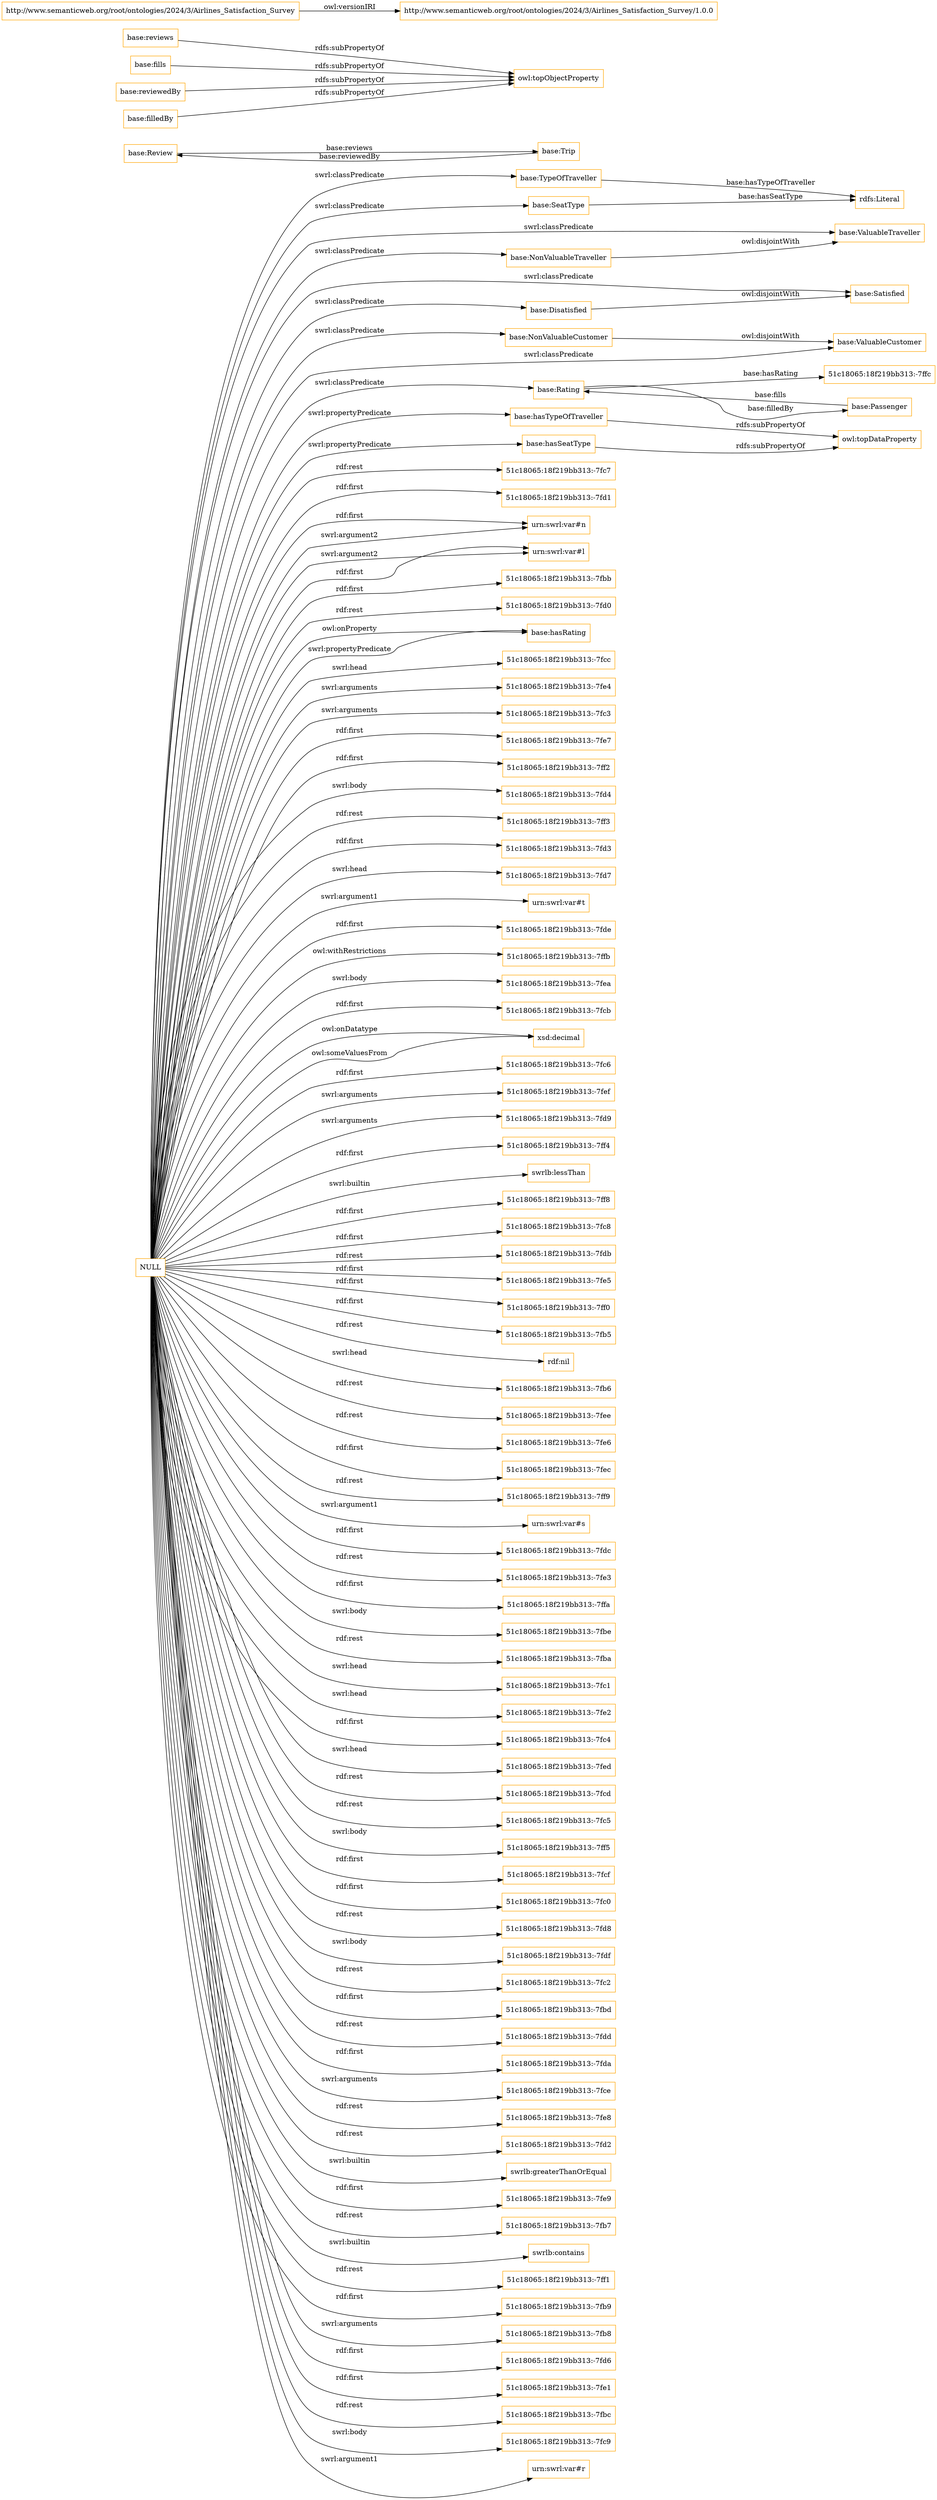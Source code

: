 digraph ar2dtool_diagram { 
rankdir=LR;
size="1501"
node [shape = rectangle, color="orange"]; "base:SeatType" "base:Review" "base:Satisfied" "base:TypeOfTraveller" "base:NonValuableTraveller" "base:ValuableTraveller" "base:Passenger" "base:ValuableCustomer" "base:Trip" "base:Rating" "base:Disatisfied" "base:NonValuableCustomer" ; /*classes style*/
	"base:hasSeatType" -> "owl:topDataProperty" [ label = "rdfs:subPropertyOf" ];
	"base:Disatisfied" -> "base:Satisfied" [ label = "owl:disjointWith" ];
	"base:reviews" -> "owl:topObjectProperty" [ label = "rdfs:subPropertyOf" ];
	"base:NonValuableTraveller" -> "base:ValuableTraveller" [ label = "owl:disjointWith" ];
	"base:fills" -> "owl:topObjectProperty" [ label = "rdfs:subPropertyOf" ];
	"base:NonValuableCustomer" -> "base:ValuableCustomer" [ label = "owl:disjointWith" ];
	"base:reviewedBy" -> "owl:topObjectProperty" [ label = "rdfs:subPropertyOf" ];
	"http://www.semanticweb.org/root/ontologies/2024/3/Airlines_Satisfaction_Survey" -> "http://www.semanticweb.org/root/ontologies/2024/3/Airlines_Satisfaction_Survey/1.0.0" [ label = "owl:versionIRI" ];
	"base:hasTypeOfTraveller" -> "owl:topDataProperty" [ label = "rdfs:subPropertyOf" ];
	"NULL" -> "51c18065:18f219bb313:-7fc7" [ label = "rdf:rest" ];
	"NULL" -> "51c18065:18f219bb313:-7fd1" [ label = "rdf:first" ];
	"NULL" -> "urn:swrl:var#n" [ label = "rdf:first" ];
	"NULL" -> "urn:swrl:var#n" [ label = "swrl:argument2" ];
	"NULL" -> "urn:swrl:var#l" [ label = "swrl:argument2" ];
	"NULL" -> "51c18065:18f219bb313:-7fbb" [ label = "rdf:first" ];
	"NULL" -> "base:Disatisfied" [ label = "swrl:classPredicate" ];
	"NULL" -> "51c18065:18f219bb313:-7fd0" [ label = "rdf:rest" ];
	"NULL" -> "base:NonValuableCustomer" [ label = "swrl:classPredicate" ];
	"NULL" -> "base:hasRating" [ label = "owl:onProperty" ];
	"NULL" -> "51c18065:18f219bb313:-7fcc" [ label = "swrl:head" ];
	"NULL" -> "51c18065:18f219bb313:-7fe4" [ label = "swrl:arguments" ];
	"NULL" -> "51c18065:18f219bb313:-7fc3" [ label = "swrl:arguments" ];
	"NULL" -> "base:Rating" [ label = "swrl:classPredicate" ];
	"NULL" -> "51c18065:18f219bb313:-7fe7" [ label = "rdf:first" ];
	"NULL" -> "51c18065:18f219bb313:-7ff2" [ label = "rdf:first" ];
	"NULL" -> "51c18065:18f219bb313:-7fd4" [ label = "swrl:body" ];
	"NULL" -> "51c18065:18f219bb313:-7ff3" [ label = "rdf:rest" ];
	"NULL" -> "51c18065:18f219bb313:-7fd3" [ label = "rdf:first" ];
	"NULL" -> "51c18065:18f219bb313:-7fd7" [ label = "swrl:head" ];
	"NULL" -> "base:hasSeatType" [ label = "swrl:propertyPredicate" ];
	"NULL" -> "urn:swrl:var#t" [ label = "swrl:argument1" ];
	"NULL" -> "51c18065:18f219bb313:-7fde" [ label = "rdf:first" ];
	"NULL" -> "51c18065:18f219bb313:-7ffb" [ label = "owl:withRestrictions" ];
	"NULL" -> "51c18065:18f219bb313:-7fea" [ label = "swrl:body" ];
	"NULL" -> "51c18065:18f219bb313:-7fcb" [ label = "rdf:first" ];
	"NULL" -> "base:SeatType" [ label = "swrl:classPredicate" ];
	"NULL" -> "xsd:decimal" [ label = "owl:onDatatype" ];
	"NULL" -> "51c18065:18f219bb313:-7fc6" [ label = "rdf:first" ];
	"NULL" -> "51c18065:18f219bb313:-7fef" [ label = "swrl:arguments" ];
	"NULL" -> "xsd:decimal" [ label = "owl:someValuesFrom" ];
	"NULL" -> "51c18065:18f219bb313:-7fd9" [ label = "swrl:arguments" ];
	"NULL" -> "51c18065:18f219bb313:-7ff4" [ label = "rdf:first" ];
	"NULL" -> "swrlb:lessThan" [ label = "swrl:builtin" ];
	"NULL" -> "51c18065:18f219bb313:-7ff8" [ label = "rdf:first" ];
	"NULL" -> "51c18065:18f219bb313:-7fc8" [ label = "rdf:first" ];
	"NULL" -> "51c18065:18f219bb313:-7fdb" [ label = "rdf:rest" ];
	"NULL" -> "51c18065:18f219bb313:-7fe5" [ label = "rdf:first" ];
	"NULL" -> "51c18065:18f219bb313:-7ff0" [ label = "rdf:first" ];
	"NULL" -> "51c18065:18f219bb313:-7fb5" [ label = "rdf:first" ];
	"NULL" -> "rdf:nil" [ label = "rdf:rest" ];
	"NULL" -> "base:TypeOfTraveller" [ label = "swrl:classPredicate" ];
	"NULL" -> "51c18065:18f219bb313:-7fb6" [ label = "swrl:head" ];
	"NULL" -> "51c18065:18f219bb313:-7fee" [ label = "rdf:rest" ];
	"NULL" -> "51c18065:18f219bb313:-7fe6" [ label = "rdf:rest" ];
	"NULL" -> "51c18065:18f219bb313:-7fec" [ label = "rdf:first" ];
	"NULL" -> "51c18065:18f219bb313:-7ff9" [ label = "rdf:rest" ];
	"NULL" -> "urn:swrl:var#s" [ label = "swrl:argument1" ];
	"NULL" -> "51c18065:18f219bb313:-7fdc" [ label = "rdf:first" ];
	"NULL" -> "51c18065:18f219bb313:-7fe3" [ label = "rdf:rest" ];
	"NULL" -> "51c18065:18f219bb313:-7ffa" [ label = "rdf:first" ];
	"NULL" -> "51c18065:18f219bb313:-7fbe" [ label = "swrl:body" ];
	"NULL" -> "base:Satisfied" [ label = "swrl:classPredicate" ];
	"NULL" -> "51c18065:18f219bb313:-7fba" [ label = "rdf:rest" ];
	"NULL" -> "51c18065:18f219bb313:-7fc1" [ label = "swrl:head" ];
	"NULL" -> "51c18065:18f219bb313:-7fe2" [ label = "swrl:head" ];
	"NULL" -> "base:hasTypeOfTraveller" [ label = "swrl:propertyPredicate" ];
	"NULL" -> "51c18065:18f219bb313:-7fc4" [ label = "rdf:first" ];
	"NULL" -> "51c18065:18f219bb313:-7fed" [ label = "swrl:head" ];
	"NULL" -> "51c18065:18f219bb313:-7fcd" [ label = "rdf:rest" ];
	"NULL" -> "51c18065:18f219bb313:-7fc5" [ label = "rdf:rest" ];
	"NULL" -> "51c18065:18f219bb313:-7ff5" [ label = "swrl:body" ];
	"NULL" -> "urn:swrl:var#l" [ label = "rdf:first" ];
	"NULL" -> "51c18065:18f219bb313:-7fcf" [ label = "rdf:first" ];
	"NULL" -> "51c18065:18f219bb313:-7fc0" [ label = "rdf:first" ];
	"NULL" -> "51c18065:18f219bb313:-7fd8" [ label = "rdf:rest" ];
	"NULL" -> "51c18065:18f219bb313:-7fdf" [ label = "swrl:body" ];
	"NULL" -> "base:ValuableTraveller" [ label = "swrl:classPredicate" ];
	"NULL" -> "51c18065:18f219bb313:-7fc2" [ label = "rdf:rest" ];
	"NULL" -> "51c18065:18f219bb313:-7fbd" [ label = "rdf:first" ];
	"NULL" -> "51c18065:18f219bb313:-7fdd" [ label = "rdf:rest" ];
	"NULL" -> "51c18065:18f219bb313:-7fda" [ label = "rdf:first" ];
	"NULL" -> "51c18065:18f219bb313:-7fce" [ label = "swrl:arguments" ];
	"NULL" -> "51c18065:18f219bb313:-7fe8" [ label = "rdf:rest" ];
	"NULL" -> "51c18065:18f219bb313:-7fd2" [ label = "rdf:rest" ];
	"NULL" -> "base:NonValuableTraveller" [ label = "swrl:classPredicate" ];
	"NULL" -> "swrlb:greaterThanOrEqual" [ label = "swrl:builtin" ];
	"NULL" -> "51c18065:18f219bb313:-7fe9" [ label = "rdf:first" ];
	"NULL" -> "51c18065:18f219bb313:-7fb7" [ label = "rdf:rest" ];
	"NULL" -> "swrlb:contains" [ label = "swrl:builtin" ];
	"NULL" -> "51c18065:18f219bb313:-7ff1" [ label = "rdf:rest" ];
	"NULL" -> "51c18065:18f219bb313:-7fb9" [ label = "rdf:first" ];
	"NULL" -> "51c18065:18f219bb313:-7fb8" [ label = "swrl:arguments" ];
	"NULL" -> "base:ValuableCustomer" [ label = "swrl:classPredicate" ];
	"NULL" -> "51c18065:18f219bb313:-7fd6" [ label = "rdf:first" ];
	"NULL" -> "51c18065:18f219bb313:-7fe1" [ label = "rdf:first" ];
	"NULL" -> "51c18065:18f219bb313:-7fbc" [ label = "rdf:rest" ];
	"NULL" -> "base:hasRating" [ label = "swrl:propertyPredicate" ];
	"NULL" -> "51c18065:18f219bb313:-7fc9" [ label = "swrl:body" ];
	"NULL" -> "urn:swrl:var#r" [ label = "swrl:argument1" ];
	"base:filledBy" -> "owl:topObjectProperty" [ label = "rdfs:subPropertyOf" ];
	"base:Rating" -> "51c18065:18f219bb313:-7ffc" [ label = "base:hasRating" ];
	"base:Trip" -> "base:Review" [ label = "base:reviewedBy" ];
	"base:TypeOfTraveller" -> "rdfs:Literal" [ label = "base:hasTypeOfTraveller" ];
	"base:Passenger" -> "base:Rating" [ label = "base:fills" ];
	"base:Review" -> "base:Trip" [ label = "base:reviews" ];
	"base:Rating" -> "base:Passenger" [ label = "base:filledBy" ];
	"base:SeatType" -> "rdfs:Literal" [ label = "base:hasSeatType" ];

}
